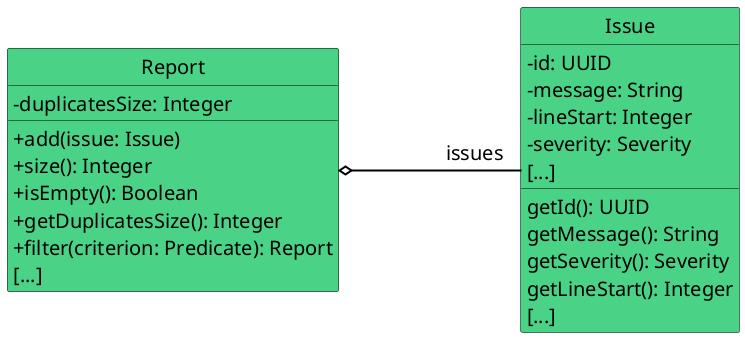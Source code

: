 @startuml

skinparam class {
  BackgroundColor #4AD386
  BorderColor #a0a0a0
  BackgroundColor<<Main>> gold
  BorderColor black
  ArrowColor black
  FontName  Arial Unicode MS
  FontSize 20
}

skinparam classFontSize 24
skinparam classAttributeIconSize 0
skinparam defaultFontSize 20

skinparam ArrowColor black
skinparam ArrowThickness 2

hide circle

class Issue {
    -id: UUID
    -message: String
    -lineStart: Integer
    -severity: Severity
    [...]
    getId(): UUID
    getMessage(): String
    getSeverity(): Severity
    getLineStart(): Integer
    {method} [...]
}

class Report {
    -duplicatesSize: Integer
    +add(issue: Issue)
    +size(): Integer
    +isEmpty(): Boolean
    +getDuplicatesSize(): Integer
    +filter(criterion: Predicate): Report
    {method} [...]
}

Report o- Issue : \t\\t issues

@enduml
